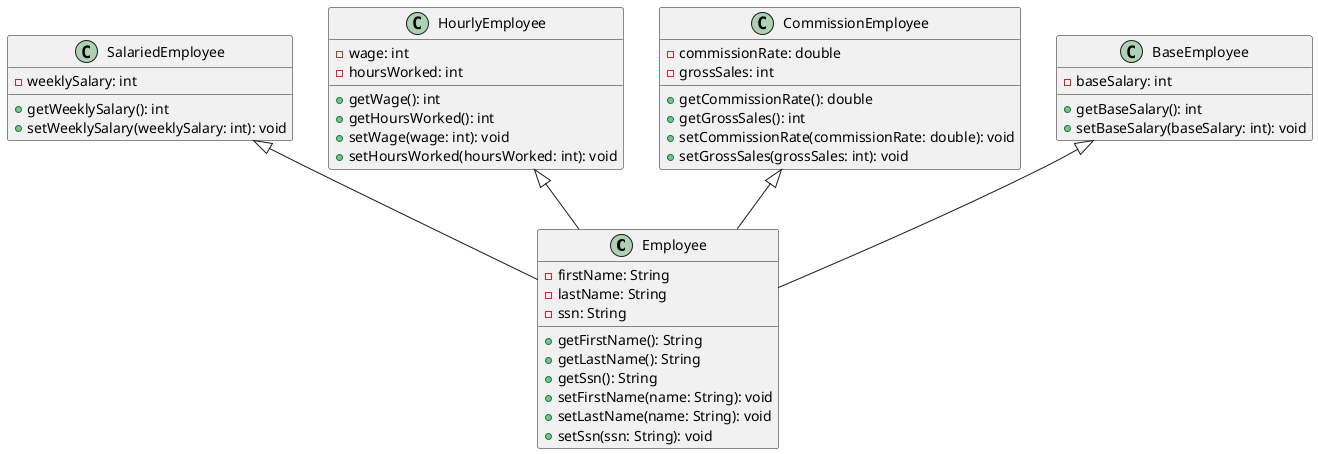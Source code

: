 @startuml
'https://plantuml.com/class-diagram

class Employee {
-firstName: String
-lastName: String
-ssn: String
+getFirstName(): String
+getLastName(): String
+getSsn(): String
+setFirstName(name: String): void
+setLastName(name: String): void
+setSsn(ssn: String): void
}

class SalariedEmployee {
-weeklySalary: int
+getWeeklySalary(): int
+setWeeklySalary(weeklySalary: int): void
}
SalariedEmployee <|-- Employee

class HourlyEmployee {
-wage: int
-hoursWorked: int
+getWage(): int
+getHoursWorked(): int
+setWage(wage: int): void
+setHoursWorked(hoursWorked: int): void
}
HourlyEmployee <|-- Employee

class CommissionEmployee {
-commissionRate: double
-grossSales: int
+getCommissionRate(): double
+getGrossSales(): int
+setCommissionRate(commissionRate: double): void
+setGrossSales(grossSales: int): void
}
CommissionEmployee <|-- Employee

class BaseEmployee {
-baseSalary: int
+getBaseSalary(): int
+setBaseSalary(baseSalary: int): void
}
BaseEmployee <|-- Employee

@enduml